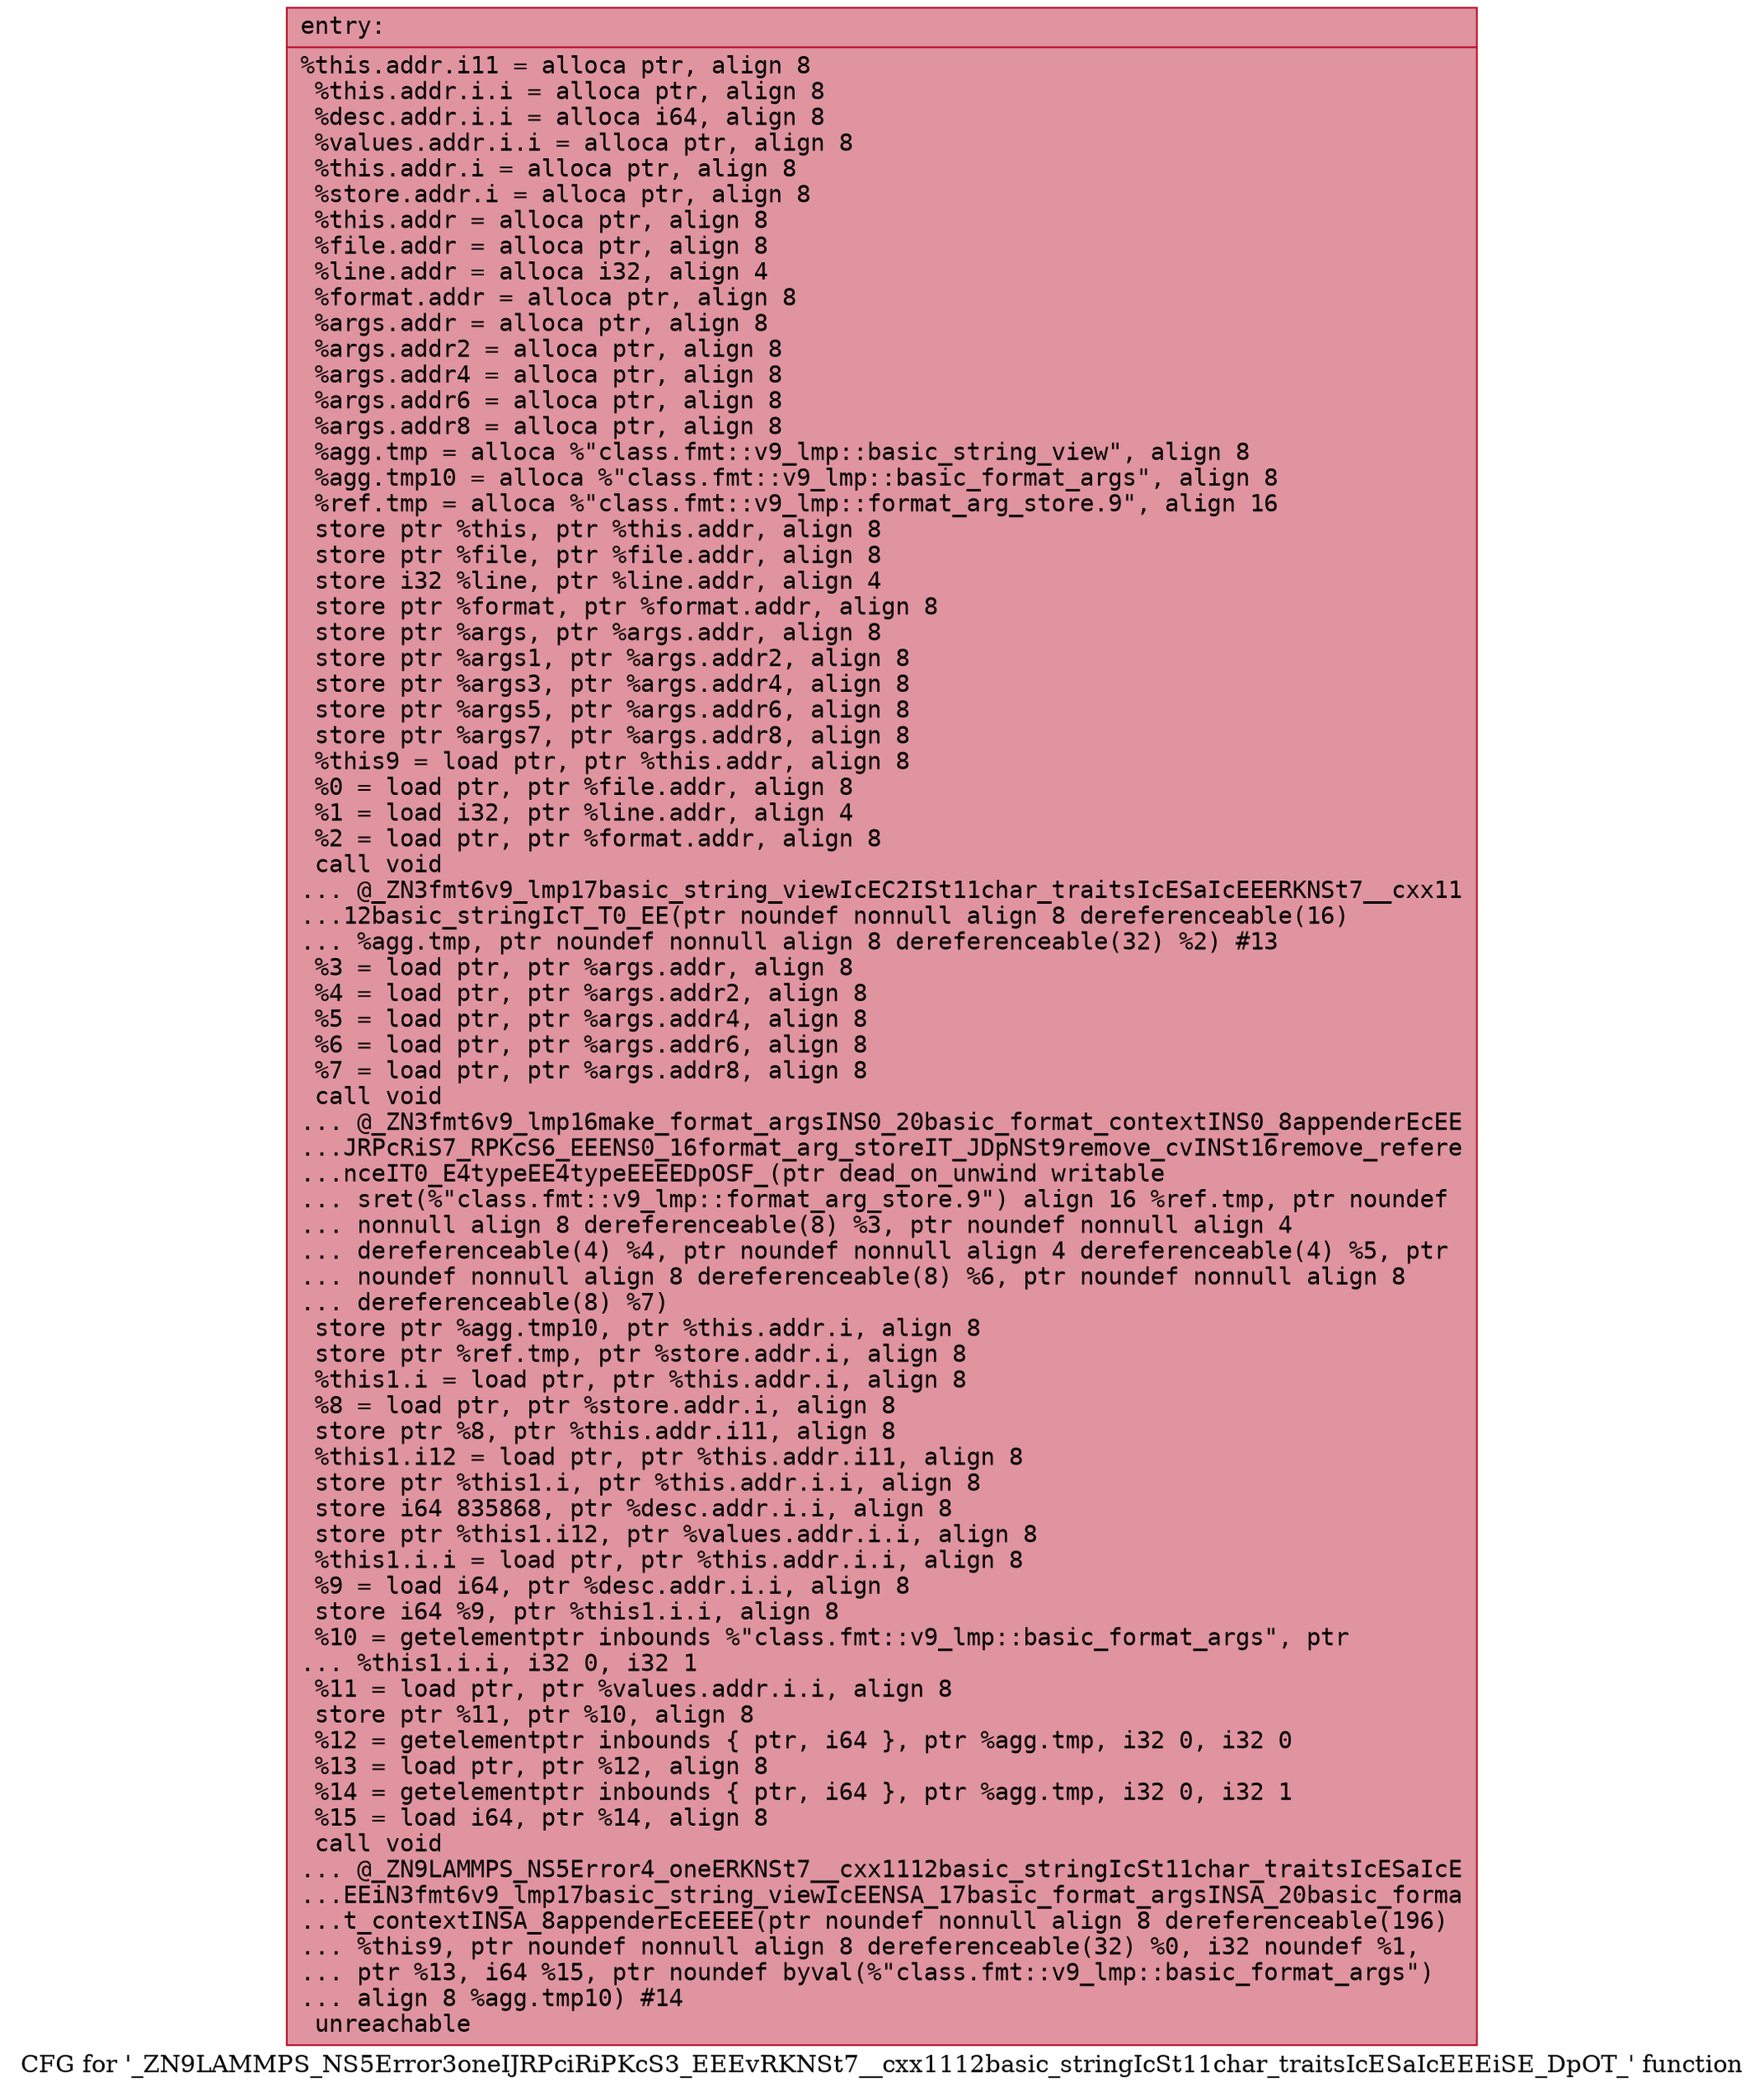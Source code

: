 digraph "CFG for '_ZN9LAMMPS_NS5Error3oneIJRPciRiPKcS3_EEEvRKNSt7__cxx1112basic_stringIcSt11char_traitsIcESaIcEEEiSE_DpOT_' function" {
	label="CFG for '_ZN9LAMMPS_NS5Error3oneIJRPciRiPKcS3_EEEvRKNSt7__cxx1112basic_stringIcSt11char_traitsIcESaIcEEEiSE_DpOT_' function";

	Node0x55f58a377c80 [shape=record,color="#b70d28ff", style=filled, fillcolor="#b70d2870" fontname="Courier",label="{entry:\l|  %this.addr.i11 = alloca ptr, align 8\l  %this.addr.i.i = alloca ptr, align 8\l  %desc.addr.i.i = alloca i64, align 8\l  %values.addr.i.i = alloca ptr, align 8\l  %this.addr.i = alloca ptr, align 8\l  %store.addr.i = alloca ptr, align 8\l  %this.addr = alloca ptr, align 8\l  %file.addr = alloca ptr, align 8\l  %line.addr = alloca i32, align 4\l  %format.addr = alloca ptr, align 8\l  %args.addr = alloca ptr, align 8\l  %args.addr2 = alloca ptr, align 8\l  %args.addr4 = alloca ptr, align 8\l  %args.addr6 = alloca ptr, align 8\l  %args.addr8 = alloca ptr, align 8\l  %agg.tmp = alloca %\"class.fmt::v9_lmp::basic_string_view\", align 8\l  %agg.tmp10 = alloca %\"class.fmt::v9_lmp::basic_format_args\", align 8\l  %ref.tmp = alloca %\"class.fmt::v9_lmp::format_arg_store.9\", align 16\l  store ptr %this, ptr %this.addr, align 8\l  store ptr %file, ptr %file.addr, align 8\l  store i32 %line, ptr %line.addr, align 4\l  store ptr %format, ptr %format.addr, align 8\l  store ptr %args, ptr %args.addr, align 8\l  store ptr %args1, ptr %args.addr2, align 8\l  store ptr %args3, ptr %args.addr4, align 8\l  store ptr %args5, ptr %args.addr6, align 8\l  store ptr %args7, ptr %args.addr8, align 8\l  %this9 = load ptr, ptr %this.addr, align 8\l  %0 = load ptr, ptr %file.addr, align 8\l  %1 = load i32, ptr %line.addr, align 4\l  %2 = load ptr, ptr %format.addr, align 8\l  call void\l... @_ZN3fmt6v9_lmp17basic_string_viewIcEC2ISt11char_traitsIcESaIcEEERKNSt7__cxx11\l...12basic_stringIcT_T0_EE(ptr noundef nonnull align 8 dereferenceable(16)\l... %agg.tmp, ptr noundef nonnull align 8 dereferenceable(32) %2) #13\l  %3 = load ptr, ptr %args.addr, align 8\l  %4 = load ptr, ptr %args.addr2, align 8\l  %5 = load ptr, ptr %args.addr4, align 8\l  %6 = load ptr, ptr %args.addr6, align 8\l  %7 = load ptr, ptr %args.addr8, align 8\l  call void\l... @_ZN3fmt6v9_lmp16make_format_argsINS0_20basic_format_contextINS0_8appenderEcEE\l...JRPcRiS7_RPKcS6_EEENS0_16format_arg_storeIT_JDpNSt9remove_cvINSt16remove_refere\l...nceIT0_E4typeEE4typeEEEEDpOSF_(ptr dead_on_unwind writable\l... sret(%\"class.fmt::v9_lmp::format_arg_store.9\") align 16 %ref.tmp, ptr noundef\l... nonnull align 8 dereferenceable(8) %3, ptr noundef nonnull align 4\l... dereferenceable(4) %4, ptr noundef nonnull align 4 dereferenceable(4) %5, ptr\l... noundef nonnull align 8 dereferenceable(8) %6, ptr noundef nonnull align 8\l... dereferenceable(8) %7)\l  store ptr %agg.tmp10, ptr %this.addr.i, align 8\l  store ptr %ref.tmp, ptr %store.addr.i, align 8\l  %this1.i = load ptr, ptr %this.addr.i, align 8\l  %8 = load ptr, ptr %store.addr.i, align 8\l  store ptr %8, ptr %this.addr.i11, align 8\l  %this1.i12 = load ptr, ptr %this.addr.i11, align 8\l  store ptr %this1.i, ptr %this.addr.i.i, align 8\l  store i64 835868, ptr %desc.addr.i.i, align 8\l  store ptr %this1.i12, ptr %values.addr.i.i, align 8\l  %this1.i.i = load ptr, ptr %this.addr.i.i, align 8\l  %9 = load i64, ptr %desc.addr.i.i, align 8\l  store i64 %9, ptr %this1.i.i, align 8\l  %10 = getelementptr inbounds %\"class.fmt::v9_lmp::basic_format_args\", ptr\l... %this1.i.i, i32 0, i32 1\l  %11 = load ptr, ptr %values.addr.i.i, align 8\l  store ptr %11, ptr %10, align 8\l  %12 = getelementptr inbounds \{ ptr, i64 \}, ptr %agg.tmp, i32 0, i32 0\l  %13 = load ptr, ptr %12, align 8\l  %14 = getelementptr inbounds \{ ptr, i64 \}, ptr %agg.tmp, i32 0, i32 1\l  %15 = load i64, ptr %14, align 8\l  call void\l... @_ZN9LAMMPS_NS5Error4_oneERKNSt7__cxx1112basic_stringIcSt11char_traitsIcESaIcE\l...EEiN3fmt6v9_lmp17basic_string_viewIcEENSA_17basic_format_argsINSA_20basic_forma\l...t_contextINSA_8appenderEcEEEE(ptr noundef nonnull align 8 dereferenceable(196)\l... %this9, ptr noundef nonnull align 8 dereferenceable(32) %0, i32 noundef %1,\l... ptr %13, i64 %15, ptr noundef byval(%\"class.fmt::v9_lmp::basic_format_args\")\l... align 8 %agg.tmp10) #14\l  unreachable\l}"];
}
